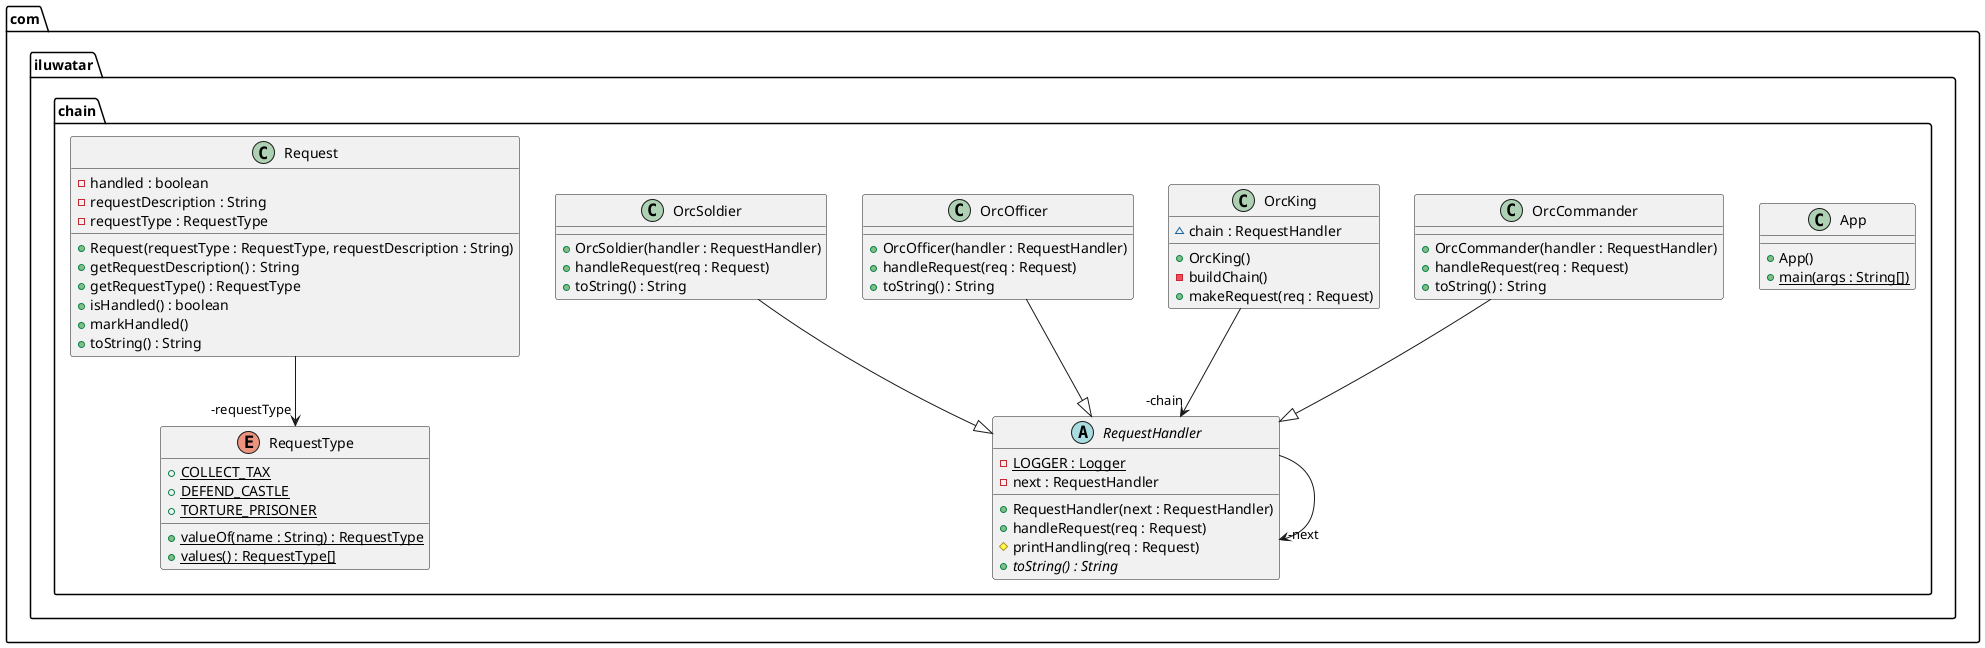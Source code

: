 @startuml
package com.iluwatar.chain {
  class App {
    + App()
    + main(args : String[]) {static}
  }
  class OrcCommander {
    + OrcCommander(handler : RequestHandler)
    + handleRequest(req : Request)
    + toString() : String
  }
  class OrcKing {
    ~ chain : RequestHandler
    + OrcKing()
    - buildChain()
    + makeRequest(req : Request)
  }
  class OrcOfficer {
    + OrcOfficer(handler : RequestHandler)
    + handleRequest(req : Request)
    + toString() : String
  }
  class OrcSoldier {
    + OrcSoldier(handler : RequestHandler)
    + handleRequest(req : Request)
    + toString() : String
  }
  class Request {
    - handled : boolean
    - requestDescription : String
    - requestType : RequestType
    + Request(requestType : RequestType, requestDescription : String)
    + getRequestDescription() : String
    + getRequestType() : RequestType
    + isHandled() : boolean
    + markHandled()
    + toString() : String
  }
  abstract class RequestHandler {
    - LOGGER : Logger {static}
    - next : RequestHandler
    + RequestHandler(next : RequestHandler)
    + handleRequest(req : Request)
    # printHandling(req : Request)
    + toString() : String {abstract}
  }
  enum RequestType {
    + COLLECT_TAX {static}
    + DEFEND_CASTLE {static}
    + TORTURE_PRISONER {static}
    + valueOf(name : String) : RequestType {static}
    + values() : RequestType[] {static}
  }
}
RequestHandler -->  "-next" RequestHandler
Request -->  "-requestType" RequestType
OrcKing -->  "-chain" RequestHandler
OrcCommander --|> RequestHandler 
OrcOfficer --|> RequestHandler 
OrcSoldier --|> RequestHandler 
@enduml